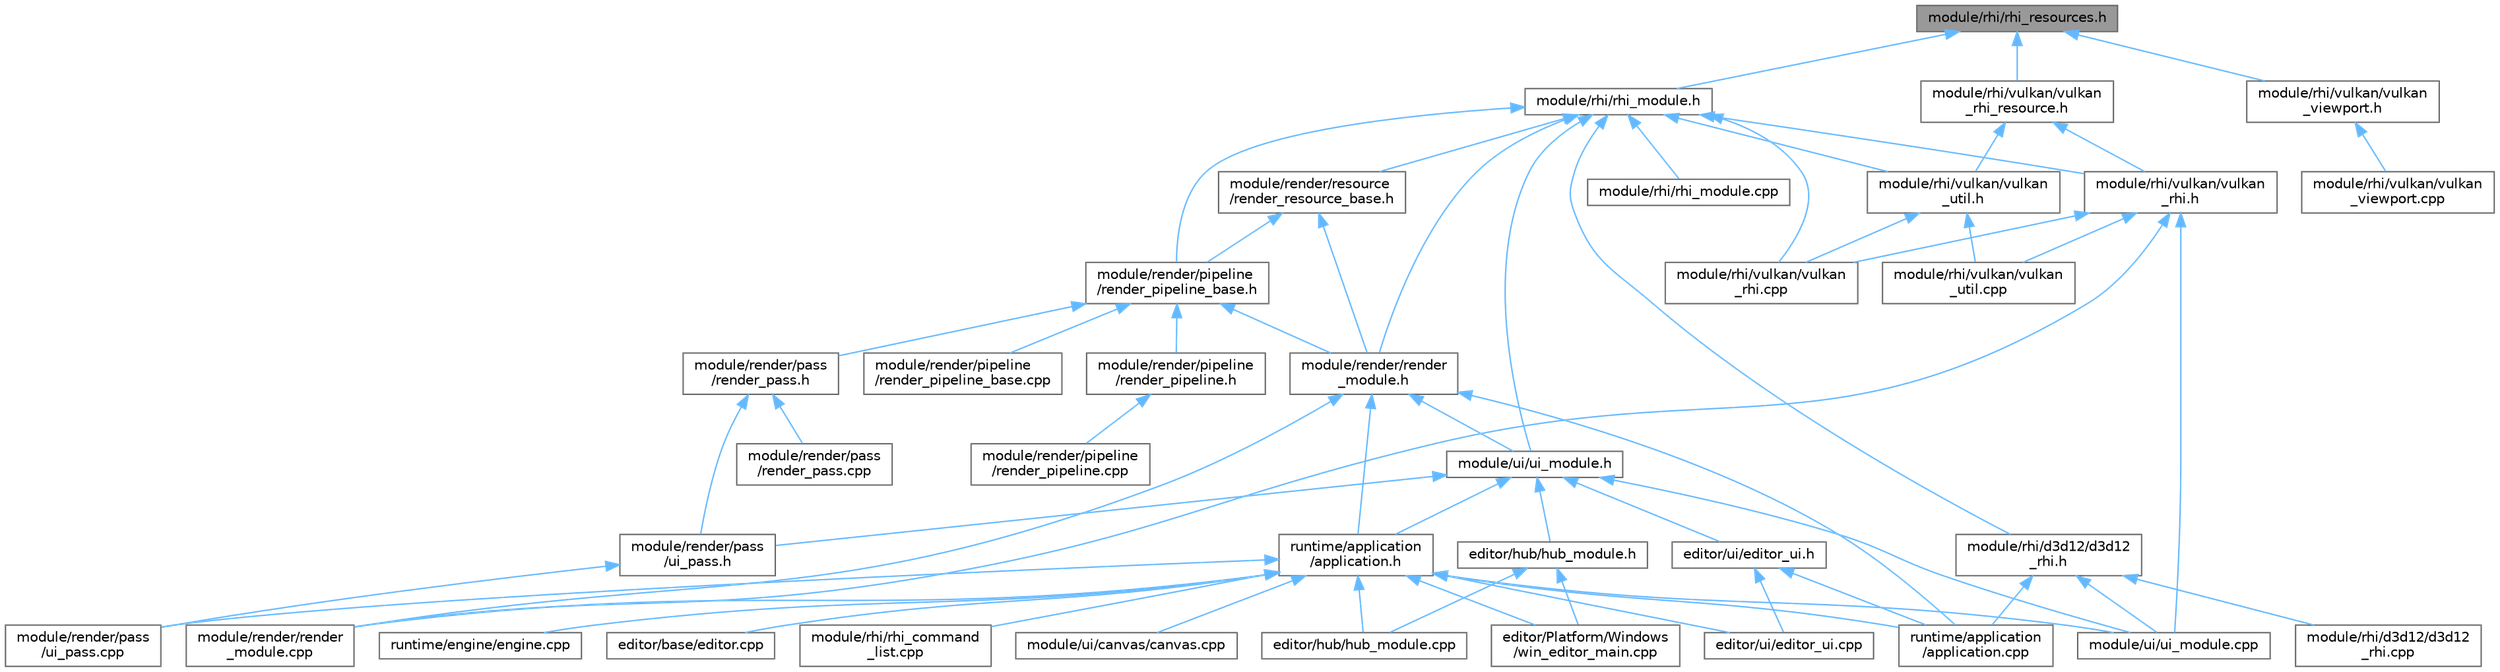 digraph "module/rhi/rhi_resources.h"
{
 // LATEX_PDF_SIZE
  bgcolor="transparent";
  edge [fontname=Helvetica,fontsize=10,labelfontname=Helvetica,labelfontsize=10];
  node [fontname=Helvetica,fontsize=10,shape=box,height=0.2,width=0.4];
  Node1 [id="Node000001",label="module/rhi/rhi_resources.h",height=0.2,width=0.4,color="gray40", fillcolor="grey60", style="filled", fontcolor="black",tooltip=" "];
  Node1 -> Node2 [id="edge59_Node000001_Node000002",dir="back",color="steelblue1",style="solid",tooltip=" "];
  Node2 [id="Node000002",label="module/rhi/rhi_module.h",height=0.2,width=0.4,color="grey40", fillcolor="white", style="filled",URL="$rhi__module_8h.html",tooltip=" "];
  Node2 -> Node3 [id="edge60_Node000002_Node000003",dir="back",color="steelblue1",style="solid",tooltip=" "];
  Node3 [id="Node000003",label="module/render/pipeline\l/render_pipeline_base.h",height=0.2,width=0.4,color="grey40", fillcolor="white", style="filled",URL="$render__pipeline__base_8h.html",tooltip=" "];
  Node3 -> Node4 [id="edge61_Node000003_Node000004",dir="back",color="steelblue1",style="solid",tooltip=" "];
  Node4 [id="Node000004",label="module/render/pass\l/render_pass.h",height=0.2,width=0.4,color="grey40", fillcolor="white", style="filled",URL="$render__pass_8h.html",tooltip=" "];
  Node4 -> Node5 [id="edge62_Node000004_Node000005",dir="back",color="steelblue1",style="solid",tooltip=" "];
  Node5 [id="Node000005",label="module/render/pass\l/render_pass.cpp",height=0.2,width=0.4,color="grey40", fillcolor="white", style="filled",URL="$render__pass_8cpp.html",tooltip=" "];
  Node4 -> Node6 [id="edge63_Node000004_Node000006",dir="back",color="steelblue1",style="solid",tooltip=" "];
  Node6 [id="Node000006",label="module/render/pass\l/ui_pass.h",height=0.2,width=0.4,color="grey40", fillcolor="white", style="filled",URL="$ui__pass_8h.html",tooltip=" "];
  Node6 -> Node7 [id="edge64_Node000006_Node000007",dir="back",color="steelblue1",style="solid",tooltip=" "];
  Node7 [id="Node000007",label="module/render/pass\l/ui_pass.cpp",height=0.2,width=0.4,color="grey40", fillcolor="white", style="filled",URL="$ui__pass_8cpp.html",tooltip=" "];
  Node3 -> Node8 [id="edge65_Node000003_Node000008",dir="back",color="steelblue1",style="solid",tooltip=" "];
  Node8 [id="Node000008",label="module/render/pipeline\l/render_pipeline.h",height=0.2,width=0.4,color="grey40", fillcolor="white", style="filled",URL="$render__pipeline_8h.html",tooltip=" "];
  Node8 -> Node9 [id="edge66_Node000008_Node000009",dir="back",color="steelblue1",style="solid",tooltip=" "];
  Node9 [id="Node000009",label="module/render/pipeline\l/render_pipeline.cpp",height=0.2,width=0.4,color="grey40", fillcolor="white", style="filled",URL="$render__pipeline_8cpp.html",tooltip=" "];
  Node3 -> Node10 [id="edge67_Node000003_Node000010",dir="back",color="steelblue1",style="solid",tooltip=" "];
  Node10 [id="Node000010",label="module/render/pipeline\l/render_pipeline_base.cpp",height=0.2,width=0.4,color="grey40", fillcolor="white", style="filled",URL="$render__pipeline__base_8cpp.html",tooltip=" "];
  Node3 -> Node11 [id="edge68_Node000003_Node000011",dir="back",color="steelblue1",style="solid",tooltip=" "];
  Node11 [id="Node000011",label="module/render/render\l_module.h",height=0.2,width=0.4,color="grey40", fillcolor="white", style="filled",URL="$render__module_8h.html",tooltip=" "];
  Node11 -> Node12 [id="edge69_Node000011_Node000012",dir="back",color="steelblue1",style="solid",tooltip=" "];
  Node12 [id="Node000012",label="module/render/render\l_module.cpp",height=0.2,width=0.4,color="grey40", fillcolor="white", style="filled",URL="$render__module_8cpp.html",tooltip=" "];
  Node11 -> Node13 [id="edge70_Node000011_Node000013",dir="back",color="steelblue1",style="solid",tooltip=" "];
  Node13 [id="Node000013",label="module/ui/ui_module.h",height=0.2,width=0.4,color="grey40", fillcolor="white", style="filled",URL="$ui__module_8h.html",tooltip=" "];
  Node13 -> Node14 [id="edge71_Node000013_Node000014",dir="back",color="steelblue1",style="solid",tooltip=" "];
  Node14 [id="Node000014",label="editor/hub/hub_module.h",height=0.2,width=0.4,color="grey40", fillcolor="white", style="filled",URL="$hub__module_8h.html",tooltip=" "];
  Node14 -> Node15 [id="edge72_Node000014_Node000015",dir="back",color="steelblue1",style="solid",tooltip=" "];
  Node15 [id="Node000015",label="editor/Platform/Windows\l/win_editor_main.cpp",height=0.2,width=0.4,color="grey40", fillcolor="white", style="filled",URL="$win__editor__main_8cpp.html",tooltip=" "];
  Node14 -> Node16 [id="edge73_Node000014_Node000016",dir="back",color="steelblue1",style="solid",tooltip=" "];
  Node16 [id="Node000016",label="editor/hub/hub_module.cpp",height=0.2,width=0.4,color="grey40", fillcolor="white", style="filled",URL="$hub__module_8cpp.html",tooltip=" "];
  Node13 -> Node17 [id="edge74_Node000013_Node000017",dir="back",color="steelblue1",style="solid",tooltip=" "];
  Node17 [id="Node000017",label="editor/ui/editor_ui.h",height=0.2,width=0.4,color="grey40", fillcolor="white", style="filled",URL="$editor__ui_8h.html",tooltip=" "];
  Node17 -> Node18 [id="edge75_Node000017_Node000018",dir="back",color="steelblue1",style="solid",tooltip=" "];
  Node18 [id="Node000018",label="editor/ui/editor_ui.cpp",height=0.2,width=0.4,color="grey40", fillcolor="white", style="filled",URL="$editor__ui_8cpp.html",tooltip=" "];
  Node17 -> Node19 [id="edge76_Node000017_Node000019",dir="back",color="steelblue1",style="solid",tooltip=" "];
  Node19 [id="Node000019",label="runtime/application\l/application.cpp",height=0.2,width=0.4,color="grey40", fillcolor="white", style="filled",URL="$application_8cpp.html",tooltip=" "];
  Node13 -> Node6 [id="edge77_Node000013_Node000006",dir="back",color="steelblue1",style="solid",tooltip=" "];
  Node13 -> Node20 [id="edge78_Node000013_Node000020",dir="back",color="steelblue1",style="solid",tooltip=" "];
  Node20 [id="Node000020",label="module/ui/ui_module.cpp",height=0.2,width=0.4,color="grey40", fillcolor="white", style="filled",URL="$ui__module_8cpp.html",tooltip=" "];
  Node13 -> Node21 [id="edge79_Node000013_Node000021",dir="back",color="steelblue1",style="solid",tooltip=" "];
  Node21 [id="Node000021",label="runtime/application\l/application.h",height=0.2,width=0.4,color="grey40", fillcolor="white", style="filled",URL="$application_8h.html",tooltip=" "];
  Node21 -> Node15 [id="edge80_Node000021_Node000015",dir="back",color="steelblue1",style="solid",tooltip=" "];
  Node21 -> Node22 [id="edge81_Node000021_Node000022",dir="back",color="steelblue1",style="solid",tooltip=" "];
  Node22 [id="Node000022",label="editor/base/editor.cpp",height=0.2,width=0.4,color="grey40", fillcolor="white", style="filled",URL="$editor_8cpp.html",tooltip=" "];
  Node21 -> Node16 [id="edge82_Node000021_Node000016",dir="back",color="steelblue1",style="solid",tooltip=" "];
  Node21 -> Node18 [id="edge83_Node000021_Node000018",dir="back",color="steelblue1",style="solid",tooltip=" "];
  Node21 -> Node7 [id="edge84_Node000021_Node000007",dir="back",color="steelblue1",style="solid",tooltip=" "];
  Node21 -> Node12 [id="edge85_Node000021_Node000012",dir="back",color="steelblue1",style="solid",tooltip=" "];
  Node21 -> Node23 [id="edge86_Node000021_Node000023",dir="back",color="steelblue1",style="solid",tooltip=" "];
  Node23 [id="Node000023",label="module/rhi/rhi_command\l_list.cpp",height=0.2,width=0.4,color="grey40", fillcolor="white", style="filled",URL="$rhi__command__list_8cpp.html",tooltip=" "];
  Node21 -> Node24 [id="edge87_Node000021_Node000024",dir="back",color="steelblue1",style="solid",tooltip=" "];
  Node24 [id="Node000024",label="module/ui/canvas/canvas.cpp",height=0.2,width=0.4,color="grey40", fillcolor="white", style="filled",URL="$canvas_8cpp.html",tooltip=" "];
  Node21 -> Node20 [id="edge88_Node000021_Node000020",dir="back",color="steelblue1",style="solid",tooltip=" "];
  Node21 -> Node19 [id="edge89_Node000021_Node000019",dir="back",color="steelblue1",style="solid",tooltip=" "];
  Node21 -> Node25 [id="edge90_Node000021_Node000025",dir="back",color="steelblue1",style="solid",tooltip=" "];
  Node25 [id="Node000025",label="runtime/engine/engine.cpp",height=0.2,width=0.4,color="grey40", fillcolor="white", style="filled",URL="$engine_8cpp.html",tooltip=" "];
  Node11 -> Node19 [id="edge91_Node000011_Node000019",dir="back",color="steelblue1",style="solid",tooltip=" "];
  Node11 -> Node21 [id="edge92_Node000011_Node000021",dir="back",color="steelblue1",style="solid",tooltip=" "];
  Node2 -> Node11 [id="edge93_Node000002_Node000011",dir="back",color="steelblue1",style="solid",tooltip=" "];
  Node2 -> Node26 [id="edge94_Node000002_Node000026",dir="back",color="steelblue1",style="solid",tooltip=" "];
  Node26 [id="Node000026",label="module/render/resource\l/render_resource_base.h",height=0.2,width=0.4,color="grey40", fillcolor="white", style="filled",URL="$render__resource__base_8h.html",tooltip=" "];
  Node26 -> Node3 [id="edge95_Node000026_Node000003",dir="back",color="steelblue1",style="solid",tooltip=" "];
  Node26 -> Node11 [id="edge96_Node000026_Node000011",dir="back",color="steelblue1",style="solid",tooltip=" "];
  Node2 -> Node27 [id="edge97_Node000002_Node000027",dir="back",color="steelblue1",style="solid",tooltip=" "];
  Node27 [id="Node000027",label="module/rhi/d3d12/d3d12\l_rhi.h",height=0.2,width=0.4,color="grey40", fillcolor="white", style="filled",URL="$d3d12__rhi_8h.html",tooltip=" "];
  Node27 -> Node28 [id="edge98_Node000027_Node000028",dir="back",color="steelblue1",style="solid",tooltip=" "];
  Node28 [id="Node000028",label="module/rhi/d3d12/d3d12\l_rhi.cpp",height=0.2,width=0.4,color="grey40", fillcolor="white", style="filled",URL="$d3d12__rhi_8cpp.html",tooltip=" "];
  Node27 -> Node20 [id="edge99_Node000027_Node000020",dir="back",color="steelblue1",style="solid",tooltip=" "];
  Node27 -> Node19 [id="edge100_Node000027_Node000019",dir="back",color="steelblue1",style="solid",tooltip=" "];
  Node2 -> Node29 [id="edge101_Node000002_Node000029",dir="back",color="steelblue1",style="solid",tooltip=" "];
  Node29 [id="Node000029",label="module/rhi/rhi_module.cpp",height=0.2,width=0.4,color="grey40", fillcolor="white", style="filled",URL="$rhi__module_8cpp.html",tooltip=" "];
  Node2 -> Node30 [id="edge102_Node000002_Node000030",dir="back",color="steelblue1",style="solid",tooltip=" "];
  Node30 [id="Node000030",label="module/rhi/vulkan/vulkan\l_rhi.cpp",height=0.2,width=0.4,color="grey40", fillcolor="white", style="filled",URL="$vulkan__rhi_8cpp.html",tooltip=" "];
  Node2 -> Node31 [id="edge103_Node000002_Node000031",dir="back",color="steelblue1",style="solid",tooltip=" "];
  Node31 [id="Node000031",label="module/rhi/vulkan/vulkan\l_rhi.h",height=0.2,width=0.4,color="grey40", fillcolor="white", style="filled",URL="$vulkan__rhi_8h.html",tooltip=" "];
  Node31 -> Node12 [id="edge104_Node000031_Node000012",dir="back",color="steelblue1",style="solid",tooltip=" "];
  Node31 -> Node30 [id="edge105_Node000031_Node000030",dir="back",color="steelblue1",style="solid",tooltip=" "];
  Node31 -> Node32 [id="edge106_Node000031_Node000032",dir="back",color="steelblue1",style="solid",tooltip=" "];
  Node32 [id="Node000032",label="module/rhi/vulkan/vulkan\l_util.cpp",height=0.2,width=0.4,color="grey40", fillcolor="white", style="filled",URL="$vulkan__util_8cpp.html",tooltip=" "];
  Node31 -> Node20 [id="edge107_Node000031_Node000020",dir="back",color="steelblue1",style="solid",tooltip=" "];
  Node2 -> Node33 [id="edge108_Node000002_Node000033",dir="back",color="steelblue1",style="solid",tooltip=" "];
  Node33 [id="Node000033",label="module/rhi/vulkan/vulkan\l_util.h",height=0.2,width=0.4,color="grey40", fillcolor="white", style="filled",URL="$vulkan__util_8h.html",tooltip=" "];
  Node33 -> Node30 [id="edge109_Node000033_Node000030",dir="back",color="steelblue1",style="solid",tooltip=" "];
  Node33 -> Node32 [id="edge110_Node000033_Node000032",dir="back",color="steelblue1",style="solid",tooltip=" "];
  Node2 -> Node13 [id="edge111_Node000002_Node000013",dir="back",color="steelblue1",style="solid",tooltip=" "];
  Node1 -> Node34 [id="edge112_Node000001_Node000034",dir="back",color="steelblue1",style="solid",tooltip=" "];
  Node34 [id="Node000034",label="module/rhi/vulkan/vulkan\l_rhi_resource.h",height=0.2,width=0.4,color="grey40", fillcolor="white", style="filled",URL="$vulkan__rhi__resource_8h.html",tooltip=" "];
  Node34 -> Node31 [id="edge113_Node000034_Node000031",dir="back",color="steelblue1",style="solid",tooltip=" "];
  Node34 -> Node33 [id="edge114_Node000034_Node000033",dir="back",color="steelblue1",style="solid",tooltip=" "];
  Node1 -> Node35 [id="edge115_Node000001_Node000035",dir="back",color="steelblue1",style="solid",tooltip=" "];
  Node35 [id="Node000035",label="module/rhi/vulkan/vulkan\l_viewport.h",height=0.2,width=0.4,color="grey40", fillcolor="white", style="filled",URL="$vulkan__viewport_8h.html",tooltip=" "];
  Node35 -> Node36 [id="edge116_Node000035_Node000036",dir="back",color="steelblue1",style="solid",tooltip=" "];
  Node36 [id="Node000036",label="module/rhi/vulkan/vulkan\l_viewport.cpp",height=0.2,width=0.4,color="grey40", fillcolor="white", style="filled",URL="$vulkan__viewport_8cpp.html",tooltip=" "];
}
